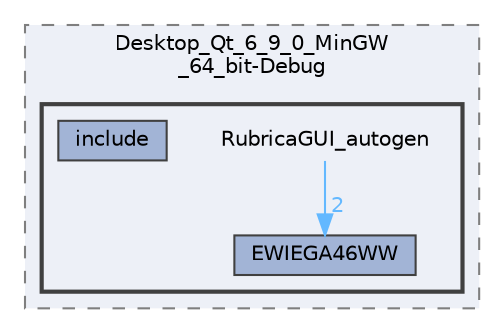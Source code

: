 digraph "build/Desktop_Qt_6_9_0_MinGW_64_bit-Debug/RubricaGUI_autogen"
{
 // LATEX_PDF_SIZE
  bgcolor="transparent";
  edge [fontname=Helvetica,fontsize=10,labelfontname=Helvetica,labelfontsize=10];
  node [fontname=Helvetica,fontsize=10,shape=box,height=0.2,width=0.4];
  compound=true
  subgraph clusterdir_19572e210953950637ab0e0bc42e961a {
    graph [ bgcolor="#edf0f7", pencolor="grey50", label="Desktop_Qt_6_9_0_MinGW\l_64_bit-Debug", fontname=Helvetica,fontsize=10 style="filled,dashed", URL="dir_19572e210953950637ab0e0bc42e961a.html",tooltip=""]
  subgraph clusterdir_775fe0bd15a251eaed249eba820295e8 {
    graph [ bgcolor="#edf0f7", pencolor="grey25", label="", fontname=Helvetica,fontsize=10 style="filled,bold", URL="dir_775fe0bd15a251eaed249eba820295e8.html",tooltip=""]
    dir_775fe0bd15a251eaed249eba820295e8 [shape=plaintext, label="RubricaGUI_autogen"];
  dir_6c522464a6dfa97ebb9328e2bb55b1a0 [label="EWIEGA46WW", fillcolor="#a2b4d6", color="grey25", style="filled", URL="dir_6c522464a6dfa97ebb9328e2bb55b1a0.html",tooltip=""];
  dir_7230f5df048773beca1850d68252fa27 [label="include", fillcolor="#a2b4d6", color="grey25", style="filled", URL="dir_7230f5df048773beca1850d68252fa27.html",tooltip=""];
  }
  }
  dir_775fe0bd15a251eaed249eba820295e8->dir_6c522464a6dfa97ebb9328e2bb55b1a0 [headlabel="2", labeldistance=1.5 headhref="dir_000026_000018.html" href="dir_000026_000018.html" color="steelblue1" fontcolor="steelblue1"];
}
